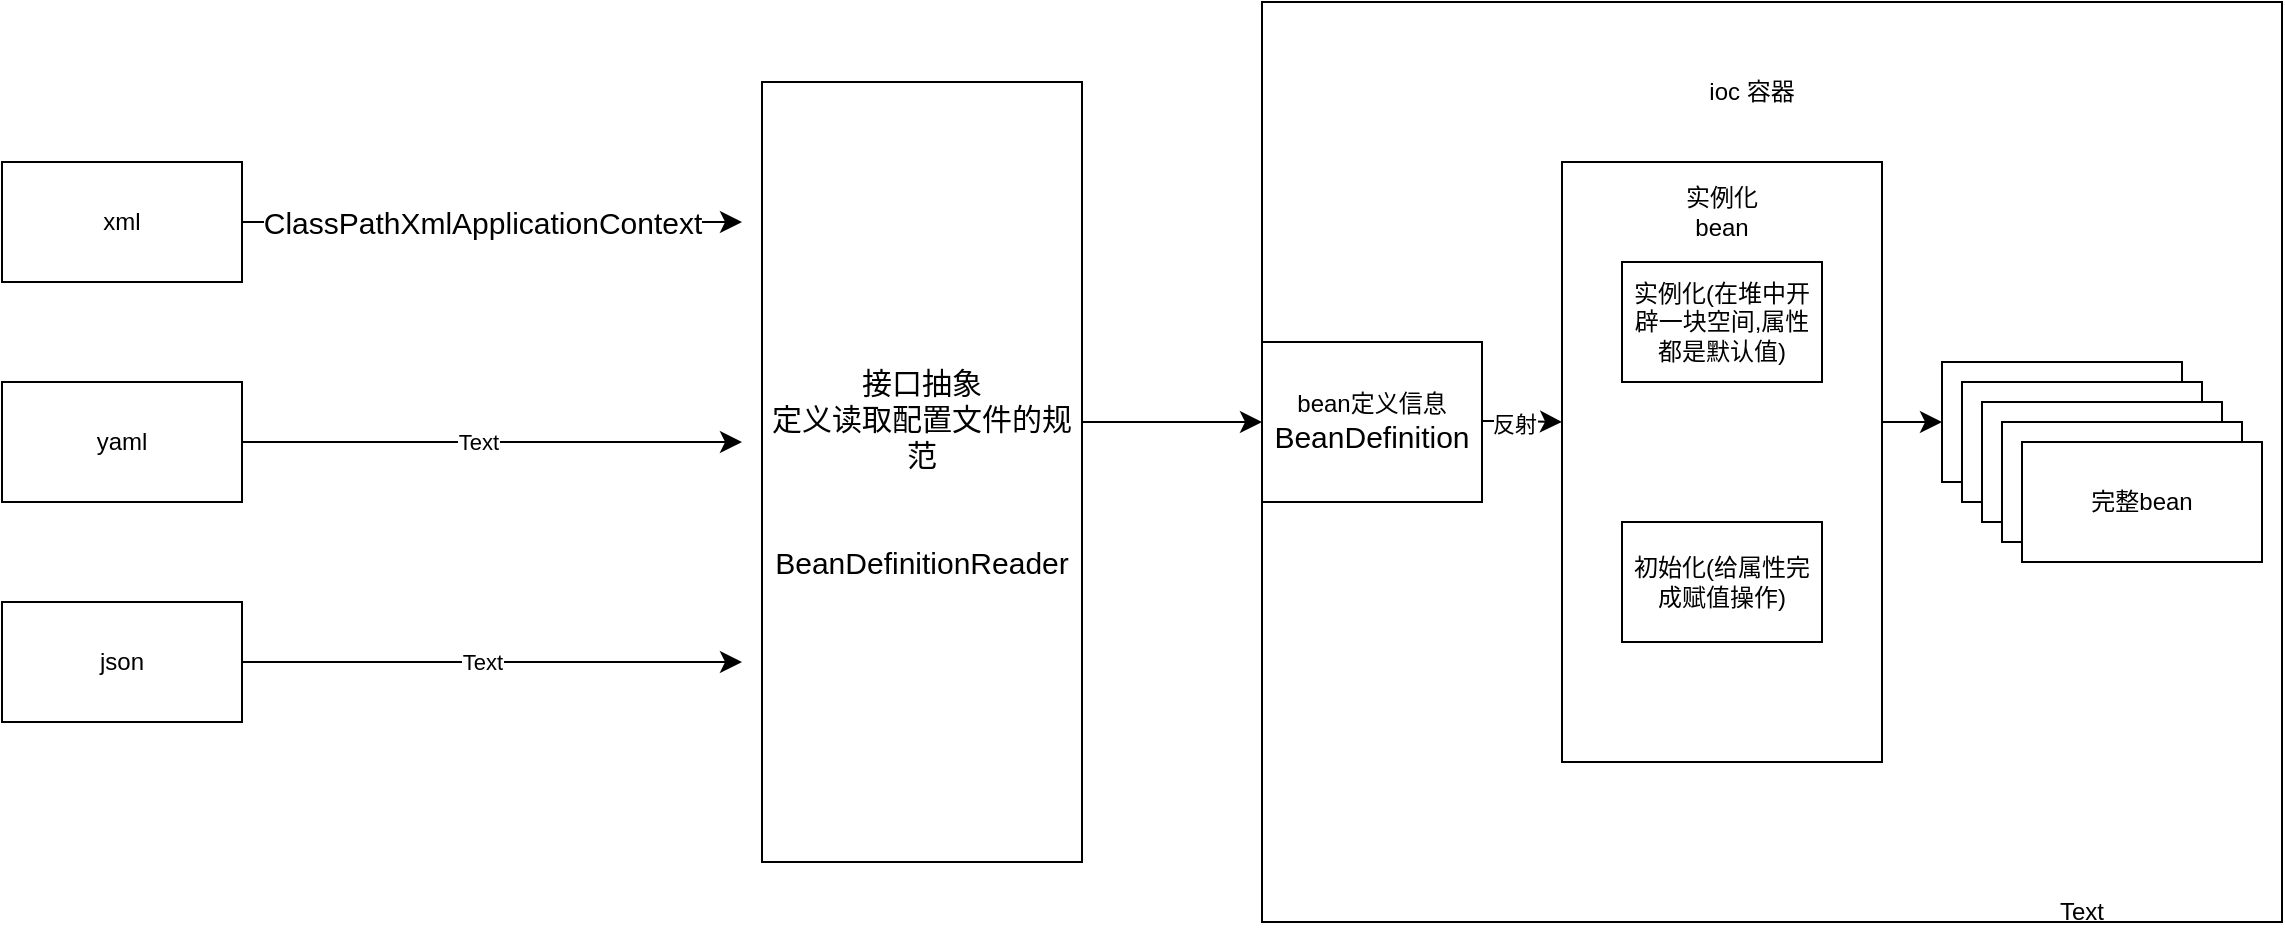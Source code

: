 <mxfile version="24.7.5">
  <diagram name="第 1 页" id="_tVUhnaGNXty3jyY5I3W">
    <mxGraphModel dx="1728" dy="994" grid="1" gridSize="10" guides="1" tooltips="1" connect="1" arrows="1" fold="1" page="1" pageScale="1" pageWidth="1600" pageHeight="900" math="0" shadow="0">
      <root>
        <mxCell id="0" />
        <mxCell id="1" parent="0" />
        <mxCell id="ZQNpyQsOxcMmFD1VXHvY-2" value="" style="rounded=0;whiteSpace=wrap;html=1;" vertex="1" parent="1">
          <mxGeometry x="640" y="150" width="510" height="460" as="geometry" />
        </mxCell>
        <mxCell id="ZQNpyQsOxcMmFD1VXHvY-3" value="Text" style="text;html=1;align=center;verticalAlign=middle;whiteSpace=wrap;rounded=0;" vertex="1" parent="1">
          <mxGeometry x="1020" y="590" width="60" height="30" as="geometry" />
        </mxCell>
        <mxCell id="ZQNpyQsOxcMmFD1VXHvY-4" value="ioc 容器" style="text;html=1;align=center;verticalAlign=middle;whiteSpace=wrap;rounded=0;" vertex="1" parent="1">
          <mxGeometry x="855" y="180" width="60" height="30" as="geometry" />
        </mxCell>
        <mxCell id="ZQNpyQsOxcMmFD1VXHvY-39" value="bean定义信息&lt;div style=&quot;font-size: 15px;&quot;&gt;BeanDefinition&lt;/div&gt;" style="rounded=0;whiteSpace=wrap;html=1;" vertex="1" parent="1">
          <mxGeometry x="640" y="320" width="110" height="80" as="geometry" />
        </mxCell>
        <mxCell id="ZQNpyQsOxcMmFD1VXHvY-41" value="&lt;font style=&quot;font-size: 15px;&quot;&gt;接口抽象&lt;/font&gt;&lt;div style=&quot;font-size: 15px;&quot;&gt;&lt;font style=&quot;font-size: 15px;&quot;&gt;定义读取配置文件的规范&lt;/font&gt;&lt;/div&gt;&lt;div style=&quot;font-size: 15px;&quot;&gt;&lt;font style=&quot;font-size: 15px;&quot;&gt;&lt;br&gt;&lt;/font&gt;&lt;/div&gt;&lt;div style=&quot;font-size: 15px;&quot;&gt;&lt;font style=&quot;font-size: 15px;&quot;&gt;&lt;br&gt;&lt;/font&gt;&lt;/div&gt;&lt;div style=&quot;font-size: 15px;&quot;&gt;BeanDefinitionReader&lt;/div&gt;" style="rounded=0;whiteSpace=wrap;html=1;" vertex="1" parent="1">
          <mxGeometry x="390" y="190" width="160" height="390" as="geometry" />
        </mxCell>
        <mxCell id="ZQNpyQsOxcMmFD1VXHvY-44" value="xml" style="rounded=0;whiteSpace=wrap;html=1;" vertex="1" parent="1">
          <mxGeometry x="10" y="230" width="120" height="60" as="geometry" />
        </mxCell>
        <mxCell id="ZQNpyQsOxcMmFD1VXHvY-46" value="yaml" style="rounded=0;whiteSpace=wrap;html=1;" vertex="1" parent="1">
          <mxGeometry x="10" y="340" width="120" height="60" as="geometry" />
        </mxCell>
        <mxCell id="ZQNpyQsOxcMmFD1VXHvY-47" value="json" style="rounded=0;whiteSpace=wrap;html=1;" vertex="1" parent="1">
          <mxGeometry x="10" y="450" width="120" height="60" as="geometry" />
        </mxCell>
        <mxCell id="ZQNpyQsOxcMmFD1VXHvY-49" value="" style="edgeStyle=segmentEdgeStyle;endArrow=classic;html=1;curved=0;rounded=0;endSize=8;startSize=8;" edge="1" parent="1">
          <mxGeometry width="50" height="50" relative="1" as="geometry">
            <mxPoint x="550" y="360" as="sourcePoint" />
            <mxPoint x="640" y="360" as="targetPoint" />
            <Array as="points" />
          </mxGeometry>
        </mxCell>
        <mxCell id="ZQNpyQsOxcMmFD1VXHvY-50" value="" style="edgeStyle=segmentEdgeStyle;endArrow=classic;html=1;curved=0;rounded=0;endSize=8;startSize=8;exitX=1;exitY=0.5;exitDx=0;exitDy=0;" edge="1" parent="1" source="ZQNpyQsOxcMmFD1VXHvY-44">
          <mxGeometry width="50" height="50" relative="1" as="geometry">
            <mxPoint x="310" y="259.5" as="sourcePoint" />
            <mxPoint x="380" y="260" as="targetPoint" />
            <Array as="points" />
          </mxGeometry>
        </mxCell>
        <mxCell id="ZQNpyQsOxcMmFD1VXHvY-72" value="&lt;font style=&quot;font-size: 15px;&quot;&gt;ClassPathXmlApplicationContext&lt;/font&gt;" style="edgeLabel;html=1;align=center;verticalAlign=middle;resizable=0;points=[];" vertex="1" connectable="0" parent="ZQNpyQsOxcMmFD1VXHvY-50">
          <mxGeometry x="-0.16" y="-2" relative="1" as="geometry">
            <mxPoint x="15" y="-2" as="offset" />
          </mxGeometry>
        </mxCell>
        <mxCell id="ZQNpyQsOxcMmFD1VXHvY-53" value="" style="edgeStyle=segmentEdgeStyle;endArrow=classic;html=1;curved=0;rounded=0;endSize=8;startSize=8;exitX=1;exitY=0.5;exitDx=0;exitDy=0;" edge="1" parent="1" source="ZQNpyQsOxcMmFD1VXHvY-47">
          <mxGeometry width="50" height="50" relative="1" as="geometry">
            <mxPoint x="310" y="479.5" as="sourcePoint" />
            <mxPoint x="380" y="480" as="targetPoint" />
            <Array as="points" />
          </mxGeometry>
        </mxCell>
        <mxCell id="ZQNpyQsOxcMmFD1VXHvY-74" value="Text" style="edgeLabel;html=1;align=center;verticalAlign=middle;resizable=0;points=[];" vertex="1" connectable="0" parent="ZQNpyQsOxcMmFD1VXHvY-53">
          <mxGeometry x="-0.04" relative="1" as="geometry">
            <mxPoint as="offset" />
          </mxGeometry>
        </mxCell>
        <mxCell id="ZQNpyQsOxcMmFD1VXHvY-54" value="" style="edgeStyle=segmentEdgeStyle;endArrow=classic;html=1;curved=0;rounded=0;endSize=8;startSize=8;exitX=1;exitY=0.5;exitDx=0;exitDy=0;" edge="1" parent="1" source="ZQNpyQsOxcMmFD1VXHvY-46">
          <mxGeometry width="50" height="50" relative="1" as="geometry">
            <mxPoint x="310" y="369.5" as="sourcePoint" />
            <mxPoint x="380" y="370" as="targetPoint" />
            <Array as="points" />
          </mxGeometry>
        </mxCell>
        <mxCell id="ZQNpyQsOxcMmFD1VXHvY-73" value="Text" style="edgeLabel;html=1;align=center;verticalAlign=middle;resizable=0;points=[];" vertex="1" connectable="0" parent="ZQNpyQsOxcMmFD1VXHvY-54">
          <mxGeometry x="-0.056" relative="1" as="geometry">
            <mxPoint as="offset" />
          </mxGeometry>
        </mxCell>
        <mxCell id="ZQNpyQsOxcMmFD1VXHvY-68" value="&lt;div data-darkreader-inline-bgcolor=&quot;&quot; style=&quot;background-color: rgb(38, 50, 56); --darkreader-inline-bgcolor: #1e282d;&quot;&gt;&lt;pre style=&quot;font-family: &amp;quot;JetBrains Mono&amp;quot;, monospace;&quot;&gt;&lt;br&gt;&lt;/pre&gt;&lt;/div&gt;" style="text;html=1;align=center;verticalAlign=middle;resizable=0;points=[];autosize=1;" vertex="1" parent="1">
          <mxGeometry x="245" y="210" width="20" height="50" as="geometry" />
        </mxCell>
        <mxCell id="ZQNpyQsOxcMmFD1VXHvY-75" value="" style="rounded=0;whiteSpace=wrap;html=1;" vertex="1" parent="1">
          <mxGeometry x="790" y="230" width="160" height="300" as="geometry" />
        </mxCell>
        <mxCell id="ZQNpyQsOxcMmFD1VXHvY-76" value="" style="edgeStyle=segmentEdgeStyle;endArrow=classic;html=1;curved=0;rounded=0;endSize=8;startSize=8;" edge="1" parent="1">
          <mxGeometry width="50" height="50" relative="1" as="geometry">
            <mxPoint x="750" y="359.5" as="sourcePoint" />
            <mxPoint x="790" y="360" as="targetPoint" />
            <Array as="points">
              <mxPoint x="768" y="359" />
            </Array>
          </mxGeometry>
        </mxCell>
        <mxCell id="ZQNpyQsOxcMmFD1VXHvY-79" value="反射" style="edgeLabel;html=1;align=center;verticalAlign=middle;resizable=0;points=[];" vertex="1" connectable="0" parent="ZQNpyQsOxcMmFD1VXHvY-76">
          <mxGeometry x="-0.2" y="-2" relative="1" as="geometry">
            <mxPoint y="-1" as="offset" />
          </mxGeometry>
        </mxCell>
        <mxCell id="ZQNpyQsOxcMmFD1VXHvY-77" value="实例化bean" style="text;html=1;align=center;verticalAlign=middle;whiteSpace=wrap;rounded=0;" vertex="1" parent="1">
          <mxGeometry x="840" y="240" width="60" height="30" as="geometry" />
        </mxCell>
        <mxCell id="ZQNpyQsOxcMmFD1VXHvY-80" value="实例化(在堆中开辟一块空间,属性都是默认值)" style="rounded=0;whiteSpace=wrap;html=1;" vertex="1" parent="1">
          <mxGeometry x="820" y="280" width="100" height="60" as="geometry" />
        </mxCell>
        <mxCell id="ZQNpyQsOxcMmFD1VXHvY-81" value="初始化(给属性完成赋值操作)" style="rounded=0;whiteSpace=wrap;html=1;" vertex="1" parent="1">
          <mxGeometry x="820" y="410" width="100" height="60" as="geometry" />
        </mxCell>
        <mxCell id="ZQNpyQsOxcMmFD1VXHvY-82" value="完整bean" style="rounded=0;whiteSpace=wrap;html=1;" vertex="1" parent="1">
          <mxGeometry x="980" y="330" width="120" height="60" as="geometry" />
        </mxCell>
        <mxCell id="ZQNpyQsOxcMmFD1VXHvY-83" value="完整bean" style="rounded=0;whiteSpace=wrap;html=1;" vertex="1" parent="1">
          <mxGeometry x="990" y="340" width="120" height="60" as="geometry" />
        </mxCell>
        <mxCell id="ZQNpyQsOxcMmFD1VXHvY-84" value="完整bean" style="rounded=0;whiteSpace=wrap;html=1;" vertex="1" parent="1">
          <mxGeometry x="1000" y="350" width="120" height="60" as="geometry" />
        </mxCell>
        <mxCell id="ZQNpyQsOxcMmFD1VXHvY-85" value="完整bean" style="rounded=0;whiteSpace=wrap;html=1;" vertex="1" parent="1">
          <mxGeometry x="1010" y="360" width="120" height="60" as="geometry" />
        </mxCell>
        <mxCell id="ZQNpyQsOxcMmFD1VXHvY-86" value="完整bean" style="rounded=0;whiteSpace=wrap;html=1;" vertex="1" parent="1">
          <mxGeometry x="1020" y="370" width="120" height="60" as="geometry" />
        </mxCell>
        <mxCell id="ZQNpyQsOxcMmFD1VXHvY-87" value="" style="edgeStyle=segmentEdgeStyle;endArrow=classic;html=1;curved=0;rounded=0;endSize=8;startSize=8;" edge="1" parent="1">
          <mxGeometry width="50" height="50" relative="1" as="geometry">
            <mxPoint x="950" y="360" as="sourcePoint" />
            <mxPoint x="980" y="360" as="targetPoint" />
            <Array as="points">
              <mxPoint x="960" y="360" />
              <mxPoint x="960" y="360" />
            </Array>
          </mxGeometry>
        </mxCell>
      </root>
    </mxGraphModel>
  </diagram>
</mxfile>
